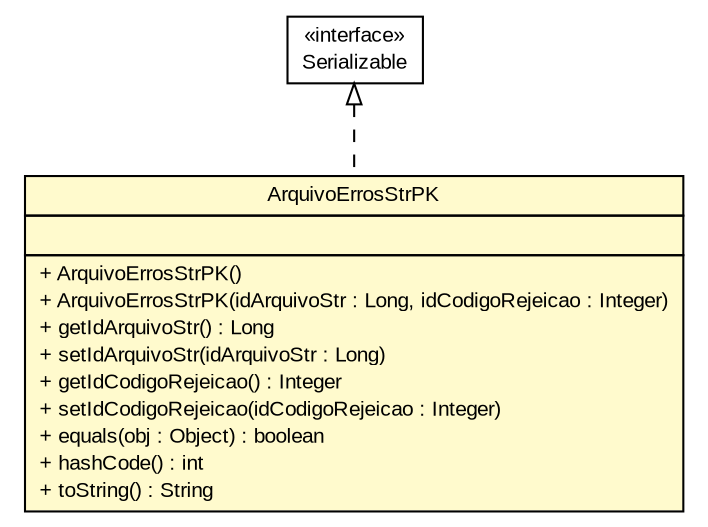 #!/usr/local/bin/dot
#
# Class diagram 
# Generated by UMLGraph version R5_6 (http://www.umlgraph.org/)
#

digraph G {
	edge [fontname="arial",fontsize=10,labelfontname="arial",labelfontsize=10];
	node [fontname="arial",fontsize=10,shape=plaintext];
	nodesep=0.25;
	ranksep=0.5;
	// br.gov.to.sefaz.arr.persistence.entity.ArquivoErrosStrPK
	c183600 [label=<<table title="br.gov.to.sefaz.arr.persistence.entity.ArquivoErrosStrPK" border="0" cellborder="1" cellspacing="0" cellpadding="2" port="p" bgcolor="lemonChiffon" href="./ArquivoErrosStrPK.html">
		<tr><td><table border="0" cellspacing="0" cellpadding="1">
<tr><td align="center" balign="center"> ArquivoErrosStrPK </td></tr>
		</table></td></tr>
		<tr><td><table border="0" cellspacing="0" cellpadding="1">
<tr><td align="left" balign="left">  </td></tr>
		</table></td></tr>
		<tr><td><table border="0" cellspacing="0" cellpadding="1">
<tr><td align="left" balign="left"> + ArquivoErrosStrPK() </td></tr>
<tr><td align="left" balign="left"> + ArquivoErrosStrPK(idArquivoStr : Long, idCodigoRejeicao : Integer) </td></tr>
<tr><td align="left" balign="left"> + getIdArquivoStr() : Long </td></tr>
<tr><td align="left" balign="left"> + setIdArquivoStr(idArquivoStr : Long) </td></tr>
<tr><td align="left" balign="left"> + getIdCodigoRejeicao() : Integer </td></tr>
<tr><td align="left" balign="left"> + setIdCodigoRejeicao(idCodigoRejeicao : Integer) </td></tr>
<tr><td align="left" balign="left"> + equals(obj : Object) : boolean </td></tr>
<tr><td align="left" balign="left"> + hashCode() : int </td></tr>
<tr><td align="left" balign="left"> + toString() : String </td></tr>
		</table></td></tr>
		</table>>, URL="./ArquivoErrosStrPK.html", fontname="arial", fontcolor="black", fontsize=10.0];
	//br.gov.to.sefaz.arr.persistence.entity.ArquivoErrosStrPK implements java.io.Serializable
	c183824:p -> c183600:p [dir=back,arrowtail=empty,style=dashed];
	// java.io.Serializable
	c183824 [label=<<table title="java.io.Serializable" border="0" cellborder="1" cellspacing="0" cellpadding="2" port="p" href="http://java.sun.com/j2se/1.4.2/docs/api/java/io/Serializable.html">
		<tr><td><table border="0" cellspacing="0" cellpadding="1">
<tr><td align="center" balign="center"> &#171;interface&#187; </td></tr>
<tr><td align="center" balign="center"> Serializable </td></tr>
		</table></td></tr>
		</table>>, URL="http://java.sun.com/j2se/1.4.2/docs/api/java/io/Serializable.html", fontname="arial", fontcolor="black", fontsize=10.0];
}

